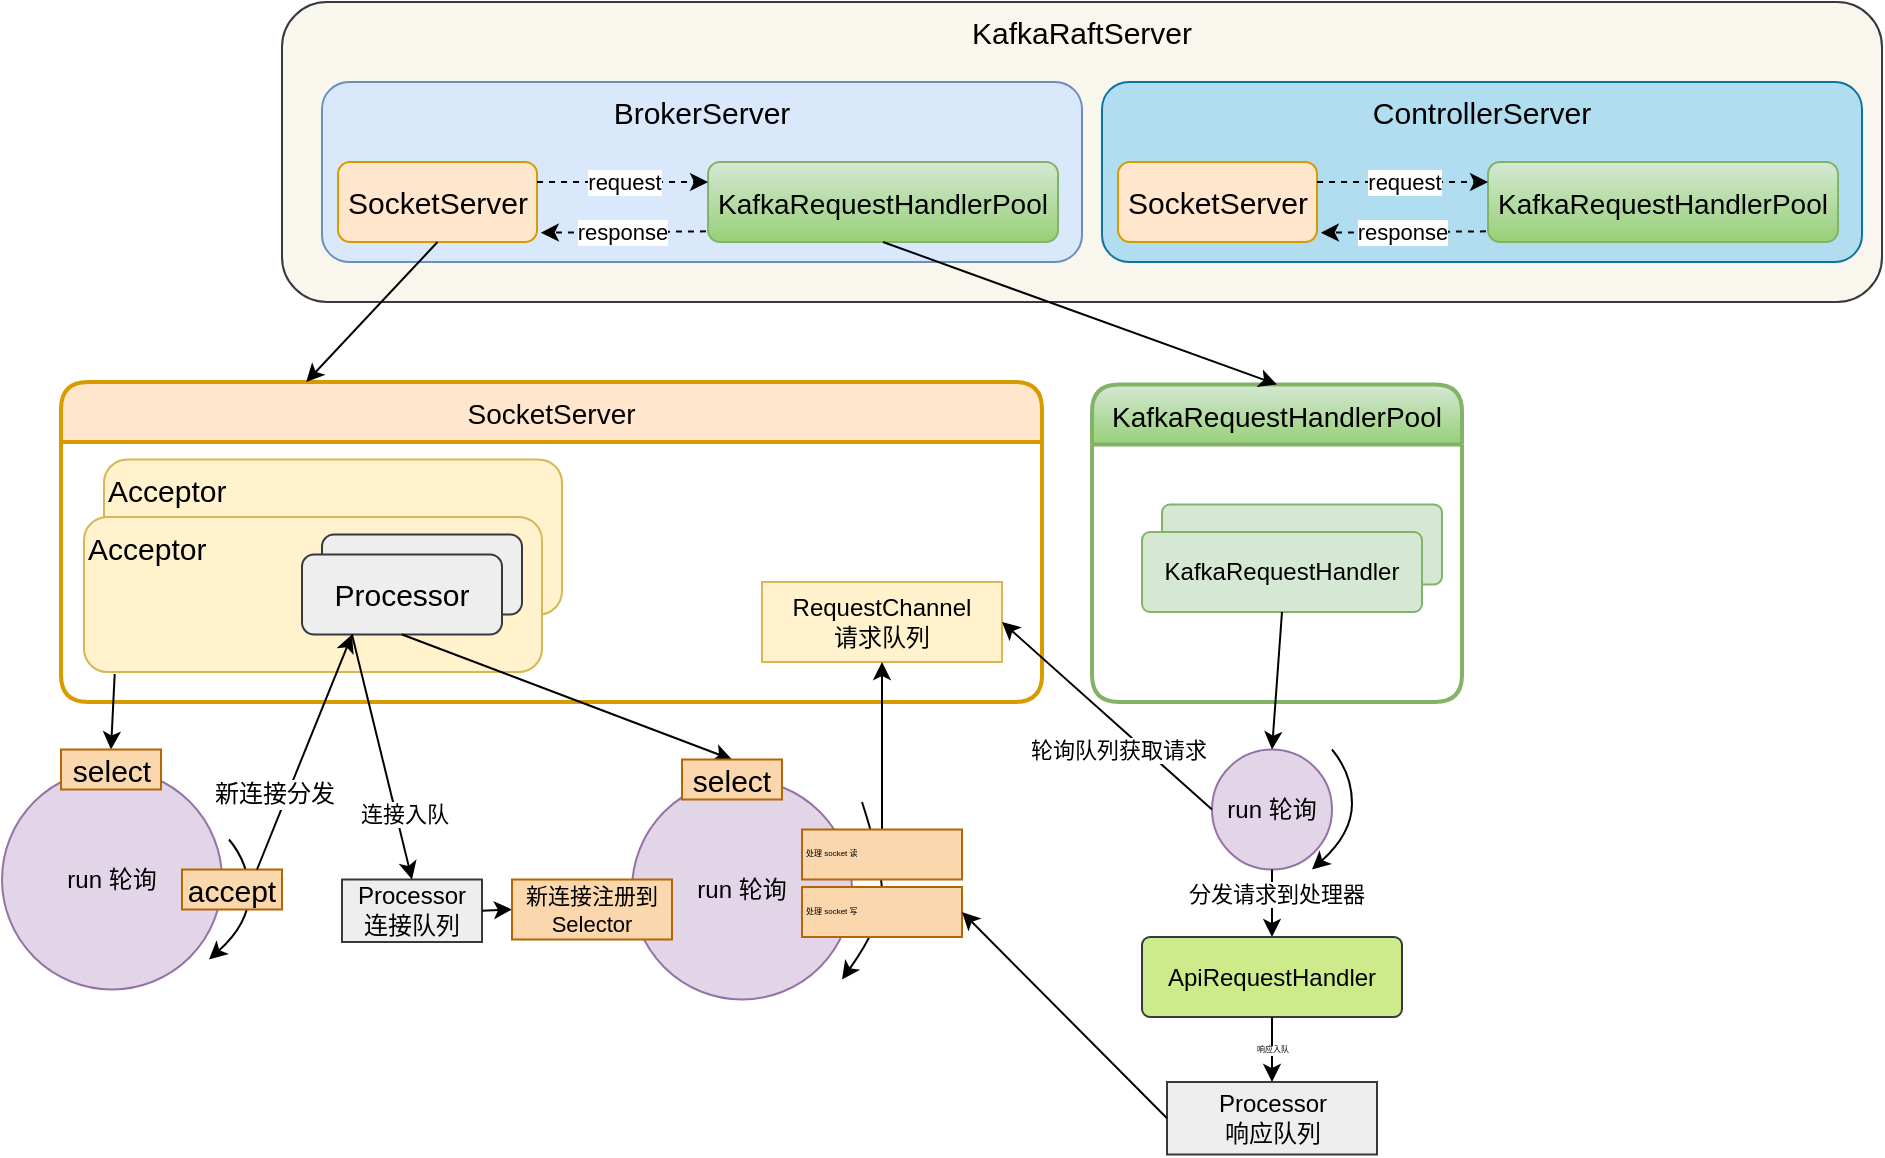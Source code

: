 <mxfile version="15.8.2" type="device"><diagram id="QY-BEr07iG2nazsXIPME" name="Page-1"><mxGraphModel dx="946" dy="557" grid="1" gridSize="10" guides="1" tooltips="1" connect="1" arrows="1" fold="1" page="1" pageScale="1" pageWidth="850" pageHeight="1100" math="0" shadow="0"><root><mxCell id="0"/><mxCell id="1" parent="0"/><mxCell id="i-WUteLV3mf_tlFbAGSq-66" value="KafkaRequestHandler" style="rounded=1;arcSize=10;whiteSpace=wrap;html=1;align=center;fillColor=#d5e8d4;strokeColor=#82b366;" vertex="1" parent="1"><mxGeometry x="670" y="361.25" width="140" height="40" as="geometry"/></mxCell><mxCell id="i-WUteLV3mf_tlFbAGSq-52" value="KafkaRaftServer" style="rounded=1;whiteSpace=wrap;html=1;fontSize=15;verticalAlign=top;fillColor=#f9f7ed;strokeColor=#36393d;" vertex="1" parent="1"><mxGeometry x="230" y="110" width="800" height="150" as="geometry"/></mxCell><mxCell id="i-WUteLV3mf_tlFbAGSq-53" value="BrokerServer" style="rounded=1;whiteSpace=wrap;html=1;fontSize=15;fillColor=#dae8fc;strokeColor=#6c8ebf;verticalAlign=top;" vertex="1" parent="1"><mxGeometry x="250" y="150" width="380" height="90" as="geometry"/></mxCell><mxCell id="i-WUteLV3mf_tlFbAGSq-16" value="SocketServer" style="swimlane;childLayout=stackLayout;horizontal=1;startSize=30;horizontalStack=0;rounded=1;fontSize=14;fontStyle=0;strokeWidth=2;resizeParent=0;resizeLast=1;shadow=0;dashed=0;align=center;fillColor=#ffe6cc;strokeColor=#d79b00;" vertex="1" parent="1"><mxGeometry x="119.5" y="300" width="490.5" height="160" as="geometry"/></mxCell><mxCell id="i-WUteLV3mf_tlFbAGSq-50" value="Acceptor" style="rounded=1;whiteSpace=wrap;html=1;fontSize=15;align=left;verticalAlign=top;fillColor=#fff2cc;strokeColor=#d6b656;" vertex="1" parent="1"><mxGeometry x="141" y="338.75" width="229" height="77.5" as="geometry"/></mxCell><mxCell id="i-WUteLV3mf_tlFbAGSq-18" value="Acceptor" style="rounded=1;whiteSpace=wrap;html=1;fontSize=15;align=left;verticalAlign=top;fillColor=#fff2cc;strokeColor=#d6b656;" vertex="1" parent="1"><mxGeometry x="131" y="367.5" width="229" height="77.5" as="geometry"/></mxCell><mxCell id="i-WUteLV3mf_tlFbAGSq-49" value="Processor" style="rounded=1;whiteSpace=wrap;html=1;fontSize=15;fillColor=#eeeeee;strokeColor=#36393d;" vertex="1" parent="1"><mxGeometry x="250" y="376.25" width="100" height="40" as="geometry"/></mxCell><mxCell id="i-WUteLV3mf_tlFbAGSq-39" value="" style="curved=1;endArrow=classic;html=1;rounded=0;" edge="1" parent="1"><mxGeometry width="50" height="50" relative="1" as="geometry"><mxPoint x="203.5" y="528.75" as="sourcePoint"/><mxPoint x="193.5" y="588.75" as="targetPoint"/><Array as="points"><mxPoint x="213.5" y="540.75"/><mxPoint x="213.5" y="570.75"/></Array></mxGeometry></mxCell><mxCell id="l724Npjt5lzutLHmw5j3-35" value="run 轮询" style="ellipse;whiteSpace=wrap;html=1;aspect=fixed;fillColor=#e1d5e7;strokeColor=#9673a6;" parent="1" vertex="1"><mxGeometry x="695" y="483.75" width="60" height="60" as="geometry"/></mxCell><mxCell id="l724Npjt5lzutLHmw5j3-36" value="" style="curved=1;endArrow=classic;html=1;rounded=0;" parent="1" edge="1"><mxGeometry width="50" height="50" relative="1" as="geometry"><mxPoint x="755" y="483.75" as="sourcePoint"/><mxPoint x="745" y="543.75" as="targetPoint"/><Array as="points"><mxPoint x="765" y="495.75"/><mxPoint x="765" y="525.75"/></Array></mxGeometry></mxCell><mxCell id="i-WUteLV3mf_tlFbAGSq-1" value="KafkaRequestHandlerPool" style="swimlane;childLayout=stackLayout;horizontal=1;startSize=30;horizontalStack=0;rounded=1;fontSize=14;fontStyle=0;strokeWidth=2;resizeParent=0;resizeLast=1;shadow=0;dashed=0;align=center;fillColor=#d5e8d4;strokeColor=#82b366;gradientColor=#97d077;" vertex="1" parent="1"><mxGeometry x="635" y="301.25" width="185" height="158.75" as="geometry"/></mxCell><mxCell id="i-WUteLV3mf_tlFbAGSq-3" value="KafkaRequestHandler" style="rounded=1;arcSize=10;whiteSpace=wrap;html=1;align=center;fillColor=#d5e8d4;strokeColor=#82b366;" vertex="1" parent="1"><mxGeometry x="660" y="375" width="140" height="40" as="geometry"/></mxCell><mxCell id="i-WUteLV3mf_tlFbAGSq-4" value="" style="endArrow=classic;html=1;rounded=0;exitX=0.5;exitY=1;exitDx=0;exitDy=0;entryX=0.5;entryY=0;entryDx=0;entryDy=0;" edge="1" parent="1" source="i-WUteLV3mf_tlFbAGSq-3" target="l724Npjt5lzutLHmw5j3-35"><mxGeometry width="50" height="50" relative="1" as="geometry"><mxPoint x="505" y="610" as="sourcePoint"/><mxPoint x="555" y="560" as="targetPoint"/></mxGeometry></mxCell><mxCell id="i-WUteLV3mf_tlFbAGSq-6" value="RequestChannel&lt;br&gt;请求队列" style="whiteSpace=wrap;html=1;strokeColor=#d6b656;fillColor=#fff2cc;" vertex="1" parent="1"><mxGeometry x="470" y="400" width="120" height="40" as="geometry"/></mxCell><mxCell id="i-WUteLV3mf_tlFbAGSq-8" value="" style="endArrow=classic;html=1;rounded=0;entryX=1;entryY=0.5;entryDx=0;entryDy=0;exitX=0;exitY=0.5;exitDx=0;exitDy=0;" edge="1" parent="1" source="l724Npjt5lzutLHmw5j3-35" target="i-WUteLV3mf_tlFbAGSq-6"><mxGeometry width="50" height="50" relative="1" as="geometry"><mxPoint x="785" y="470" as="sourcePoint"/><mxPoint x="835" y="420" as="targetPoint"/></mxGeometry></mxCell><mxCell id="i-WUteLV3mf_tlFbAGSq-9" value="轮询队列获取请求" style="edgeLabel;html=1;align=center;verticalAlign=middle;resizable=0;points=[];" vertex="1" connectable="0" parent="i-WUteLV3mf_tlFbAGSq-8"><mxGeometry x="0.183" y="-1" relative="1" as="geometry"><mxPoint x="14" y="26" as="offset"/></mxGeometry></mxCell><mxCell id="i-WUteLV3mf_tlFbAGSq-10" value="" style="endArrow=classic;html=1;rounded=0;exitX=0.5;exitY=1;exitDx=0;exitDy=0;entryX=0.5;entryY=0;entryDx=0;entryDy=0;" edge="1" parent="1" source="l724Npjt5lzutLHmw5j3-35" target="i-WUteLV3mf_tlFbAGSq-12"><mxGeometry width="50" height="50" relative="1" as="geometry"><mxPoint x="535" y="693.75" as="sourcePoint"/><mxPoint x="725" y="593.75" as="targetPoint"/></mxGeometry></mxCell><mxCell id="i-WUteLV3mf_tlFbAGSq-13" value="分发请求到处理器" style="edgeLabel;html=1;align=center;verticalAlign=middle;resizable=0;points=[];" vertex="1" connectable="0" parent="i-WUteLV3mf_tlFbAGSq-10"><mxGeometry x="-0.333" y="2" relative="1" as="geometry"><mxPoint as="offset"/></mxGeometry></mxCell><mxCell id="i-WUteLV3mf_tlFbAGSq-12" value="ApiRequestHandler" style="rounded=1;arcSize=10;whiteSpace=wrap;html=1;align=center;fillColor=#cdeb8b;strokeColor=#36393d;" vertex="1" parent="1"><mxGeometry x="660" y="577.5" width="130" height="40" as="geometry"/></mxCell><mxCell id="i-WUteLV3mf_tlFbAGSq-19" value="" style="endArrow=classic;html=1;rounded=0;fontSize=15;exitX=0.067;exitY=1.013;exitDx=0;exitDy=0;entryX=0.5;entryY=0;entryDx=0;entryDy=0;exitPerimeter=0;" edge="1" parent="1" source="i-WUteLV3mf_tlFbAGSq-18" target="i-WUteLV3mf_tlFbAGSq-24"><mxGeometry width="50" height="50" relative="1" as="geometry"><mxPoint x="242.5" y="576.25" as="sourcePoint"/><mxPoint x="256.5" y="466.25" as="targetPoint"/></mxGeometry></mxCell><mxCell id="i-WUteLV3mf_tlFbAGSq-22" value="run 轮询" style="ellipse;whiteSpace=wrap;html=1;aspect=fixed;fillColor=#e1d5e7;strokeColor=#9673a6;" vertex="1" parent="1"><mxGeometry x="90" y="493.75" width="110" height="110" as="geometry"/></mxCell><mxCell id="i-WUteLV3mf_tlFbAGSq-23" value="" style="curved=1;endArrow=classic;html=1;rounded=0;startArrow=none;" edge="1" parent="1"><mxGeometry width="50" height="50" relative="1" as="geometry"><mxPoint x="520" y="510" as="sourcePoint"/><mxPoint x="510" y="598.75" as="targetPoint"/><Array as="points"><mxPoint x="530" y="540.75"/><mxPoint x="530" y="570.75"/></Array></mxGeometry></mxCell><mxCell id="i-WUteLV3mf_tlFbAGSq-24" value="select" style="rounded=0;whiteSpace=wrap;html=1;fontSize=15;fillColor=#fad7ac;strokeColor=#b46504;" vertex="1" parent="1"><mxGeometry x="119.5" y="483.75" width="50" height="20" as="geometry"/></mxCell><mxCell id="i-WUteLV3mf_tlFbAGSq-25" value="accept" style="rounded=0;whiteSpace=wrap;html=1;fontSize=15;fillColor=#fad7ac;strokeColor=#b46504;" vertex="1" parent="1"><mxGeometry x="180" y="543.75" width="50" height="20" as="geometry"/></mxCell><mxCell id="i-WUteLV3mf_tlFbAGSq-26" value="" style="endArrow=classic;html=1;rounded=0;fontSize=15;exitX=0.75;exitY=0;exitDx=0;exitDy=0;entryX=0.25;entryY=1;entryDx=0;entryDy=0;" edge="1" parent="1" source="i-WUteLV3mf_tlFbAGSq-25" target="i-WUteLV3mf_tlFbAGSq-27"><mxGeometry width="50" height="50" relative="1" as="geometry"><mxPoint x="480" y="611.25" as="sourcePoint"/><mxPoint x="500" y="601.25" as="targetPoint"/></mxGeometry></mxCell><mxCell id="i-WUteLV3mf_tlFbAGSq-34" value="新连接分发" style="edgeLabel;html=1;align=center;verticalAlign=middle;resizable=0;points=[];fontSize=12;" vertex="1" connectable="0" parent="i-WUteLV3mf_tlFbAGSq-26"><mxGeometry x="-0.441" y="-1" relative="1" as="geometry"><mxPoint x="-6" y="-5" as="offset"/></mxGeometry></mxCell><mxCell id="i-WUteLV3mf_tlFbAGSq-27" value="Processor" style="rounded=1;whiteSpace=wrap;html=1;fontSize=15;fillColor=#eeeeee;strokeColor=#36393d;" vertex="1" parent="1"><mxGeometry x="240" y="386.25" width="100" height="40" as="geometry"/></mxCell><mxCell id="i-WUteLV3mf_tlFbAGSq-28" value="Processor&lt;br&gt;连接队列" style="rounded=0;whiteSpace=wrap;html=1;fontSize=12;fillColor=#eeeeee;strokeColor=#36393d;" vertex="1" parent="1"><mxGeometry x="260" y="548.75" width="70" height="31.25" as="geometry"/></mxCell><mxCell id="i-WUteLV3mf_tlFbAGSq-29" value="run 轮询" style="ellipse;whiteSpace=wrap;html=1;aspect=fixed;fillColor=#e1d5e7;strokeColor=#9673a6;" vertex="1" parent="1"><mxGeometry x="405" y="498.75" width="110" height="110" as="geometry"/></mxCell><mxCell id="i-WUteLV3mf_tlFbAGSq-31" value="" style="endArrow=classic;html=1;rounded=0;fontSize=12;exitX=0.5;exitY=1;exitDx=0;exitDy=0;entryX=0.5;entryY=0;entryDx=0;entryDy=0;" edge="1" parent="1" source="i-WUteLV3mf_tlFbAGSq-27" target="i-WUteLV3mf_tlFbAGSq-36"><mxGeometry width="50" height="50" relative="1" as="geometry"><mxPoint x="785" y="536.25" as="sourcePoint"/><mxPoint x="835" y="486.25" as="targetPoint"/></mxGeometry></mxCell><mxCell id="i-WUteLV3mf_tlFbAGSq-32" value="" style="endArrow=classic;html=1;rounded=0;fontSize=12;exitX=1;exitY=0.5;exitDx=0;exitDy=0;entryX=0;entryY=0.5;entryDx=0;entryDy=0;" edge="1" parent="1" source="i-WUteLV3mf_tlFbAGSq-28" target="i-WUteLV3mf_tlFbAGSq-33"><mxGeometry width="50" height="50" relative="1" as="geometry"><mxPoint x="420" y="663.75" as="sourcePoint"/><mxPoint x="440" y="563.75" as="targetPoint"/></mxGeometry></mxCell><mxCell id="i-WUteLV3mf_tlFbAGSq-33" value="&lt;font style=&quot;font-size: 11px&quot;&gt;新连接注册到 Selector&lt;/font&gt;" style="rounded=0;whiteSpace=wrap;html=1;fontSize=4;fillColor=#fad7ac;strokeColor=#b46504;" vertex="1" parent="1"><mxGeometry x="345" y="548.75" width="80" height="30" as="geometry"/></mxCell><mxCell id="i-WUteLV3mf_tlFbAGSq-36" value="select" style="rounded=0;whiteSpace=wrap;html=1;fontSize=15;fillColor=#fad7ac;strokeColor=#b46504;" vertex="1" parent="1"><mxGeometry x="430" y="488.75" width="50" height="20" as="geometry"/></mxCell><mxCell id="i-WUteLV3mf_tlFbAGSq-40" value="" style="endArrow=classic;html=1;rounded=0;fontSize=4;exitX=0.5;exitY=0;exitDx=0;exitDy=0;entryX=0.5;entryY=1;entryDx=0;entryDy=0;" edge="1" parent="1" source="i-WUteLV3mf_tlFbAGSq-37" target="i-WUteLV3mf_tlFbAGSq-6"><mxGeometry width="50" height="50" relative="1" as="geometry"><mxPoint x="820" y="526.25" as="sourcePoint"/><mxPoint x="870" y="476.25" as="targetPoint"/></mxGeometry></mxCell><mxCell id="i-WUteLV3mf_tlFbAGSq-42" value="Processor&lt;br&gt;响应队列" style="whiteSpace=wrap;html=1;strokeColor=#36393d;fillColor=#eeeeee;" vertex="1" parent="1"><mxGeometry x="672.5" y="650" width="105" height="36.25" as="geometry"/></mxCell><mxCell id="i-WUteLV3mf_tlFbAGSq-43" value="处理 socket 写" style="rounded=0;whiteSpace=wrap;html=1;fontSize=4;align=left;fillColor=#fad7ac;strokeColor=#b46504;" vertex="1" parent="1"><mxGeometry x="490" y="552.5" width="80" height="25" as="geometry"/></mxCell><mxCell id="i-WUteLV3mf_tlFbAGSq-44" value="" style="endArrow=classic;html=1;rounded=0;fontSize=4;exitX=0;exitY=0.5;exitDx=0;exitDy=0;entryX=1;entryY=0.5;entryDx=0;entryDy=0;" edge="1" parent="1" source="i-WUteLV3mf_tlFbAGSq-42" target="i-WUteLV3mf_tlFbAGSq-43"><mxGeometry width="50" height="50" relative="1" as="geometry"><mxPoint x="910" y="640" as="sourcePoint"/><mxPoint x="960" y="590" as="targetPoint"/></mxGeometry></mxCell><mxCell id="i-WUteLV3mf_tlFbAGSq-45" value="响应入队" style="endArrow=classic;html=1;rounded=0;fontSize=4;exitX=0.5;exitY=1;exitDx=0;exitDy=0;entryX=0.5;entryY=0;entryDx=0;entryDy=0;" edge="1" parent="1" source="i-WUteLV3mf_tlFbAGSq-12" target="i-WUteLV3mf_tlFbAGSq-42"><mxGeometry width="50" height="50" relative="1" as="geometry"><mxPoint x="820" y="643.75" as="sourcePoint"/><mxPoint x="870" y="593.75" as="targetPoint"/></mxGeometry></mxCell><mxCell id="i-WUteLV3mf_tlFbAGSq-47" value="" style="endArrow=classic;html=1;rounded=0;fontSize=11;exitX=0.25;exitY=1;exitDx=0;exitDy=0;entryX=0.5;entryY=0;entryDx=0;entryDy=0;" edge="1" parent="1" source="i-WUteLV3mf_tlFbAGSq-27" target="i-WUteLV3mf_tlFbAGSq-28"><mxGeometry width="50" height="50" relative="1" as="geometry"><mxPoint x="320" y="506.25" as="sourcePoint"/><mxPoint x="370" y="456.25" as="targetPoint"/></mxGeometry></mxCell><mxCell id="i-WUteLV3mf_tlFbAGSq-48" value="连接入队" style="edgeLabel;html=1;align=center;verticalAlign=middle;resizable=0;points=[];fontSize=11;" vertex="1" connectable="0" parent="i-WUteLV3mf_tlFbAGSq-47"><mxGeometry x="0.283" relative="1" as="geometry"><mxPoint x="6" y="11" as="offset"/></mxGeometry></mxCell><mxCell id="i-WUteLV3mf_tlFbAGSq-37" value="处理 socket 读" style="rounded=0;whiteSpace=wrap;html=1;fontSize=4;align=left;fillColor=#fad7ac;strokeColor=#b46504;" vertex="1" parent="1"><mxGeometry x="490" y="523.75" width="80" height="25" as="geometry"/></mxCell><mxCell id="i-WUteLV3mf_tlFbAGSq-55" value="SocketServer" style="rounded=1;whiteSpace=wrap;html=1;fontSize=15;fillColor=#ffe6cc;strokeColor=#d79b00;verticalAlign=middle;" vertex="1" parent="1"><mxGeometry x="258.02" y="190" width="99.5" height="40" as="geometry"/></mxCell><mxCell id="i-WUteLV3mf_tlFbAGSq-56" value="&lt;span style=&quot;font-size: 14px&quot;&gt;KafkaRequestHandlerPool&lt;/span&gt;" style="rounded=1;whiteSpace=wrap;html=1;fontSize=15;fillColor=#d5e8d4;strokeColor=#82b366;verticalAlign=middle;gradientColor=#97d077;" vertex="1" parent="1"><mxGeometry x="443.02" y="190" width="175" height="40" as="geometry"/></mxCell><mxCell id="i-WUteLV3mf_tlFbAGSq-57" value="request" style="endArrow=classic;html=1;rounded=0;fontSize=11;exitX=1;exitY=0.25;exitDx=0;exitDy=0;entryX=0;entryY=0.25;entryDx=0;entryDy=0;dashed=1;" edge="1" parent="1" source="i-WUteLV3mf_tlFbAGSq-55" target="i-WUteLV3mf_tlFbAGSq-56"><mxGeometry width="50" height="50" relative="1" as="geometry"><mxPoint x="418.02" y="210" as="sourcePoint"/><mxPoint x="468.02" y="160" as="targetPoint"/></mxGeometry></mxCell><mxCell id="i-WUteLV3mf_tlFbAGSq-58" value="response" style="endArrow=classic;html=1;rounded=0;fontSize=11;exitX=-0.006;exitY=0.867;exitDx=0;exitDy=0;exitPerimeter=0;entryX=1.019;entryY=0.883;entryDx=0;entryDy=0;entryPerimeter=0;dashed=1;" edge="1" parent="1" source="i-WUteLV3mf_tlFbAGSq-56" target="i-WUteLV3mf_tlFbAGSq-55"><mxGeometry width="50" height="50" relative="1" as="geometry"><mxPoint x="298.02" y="320" as="sourcePoint"/><mxPoint x="348.02" y="270" as="targetPoint"/></mxGeometry></mxCell><mxCell id="i-WUteLV3mf_tlFbAGSq-59" value="" style="endArrow=classic;html=1;rounded=0;fontSize=11;exitX=0.5;exitY=1;exitDx=0;exitDy=0;entryX=0.25;entryY=0;entryDx=0;entryDy=0;" edge="1" parent="1" source="i-WUteLV3mf_tlFbAGSq-55" target="i-WUteLV3mf_tlFbAGSq-16"><mxGeometry width="50" height="50" relative="1" as="geometry"><mxPoint x="190" y="250" as="sourcePoint"/><mxPoint x="240" y="200" as="targetPoint"/></mxGeometry></mxCell><mxCell id="i-WUteLV3mf_tlFbAGSq-60" value="" style="endArrow=classic;html=1;rounded=0;fontSize=11;exitX=0.5;exitY=1;exitDx=0;exitDy=0;entryX=0.5;entryY=0;entryDx=0;entryDy=0;" edge="1" parent="1" source="i-WUteLV3mf_tlFbAGSq-56" target="i-WUteLV3mf_tlFbAGSq-1"><mxGeometry width="50" height="50" relative="1" as="geometry"><mxPoint x="670" y="320" as="sourcePoint"/><mxPoint x="720" y="270" as="targetPoint"/></mxGeometry></mxCell><mxCell id="i-WUteLV3mf_tlFbAGSq-61" value="ControllerServer" style="rounded=1;whiteSpace=wrap;html=1;fontSize=15;verticalAlign=top;fillColor=#b1ddf0;strokeColor=#10739e;" vertex="1" parent="1"><mxGeometry x="640" y="150" width="380" height="90" as="geometry"/></mxCell><mxCell id="i-WUteLV3mf_tlFbAGSq-62" value="SocketServer" style="rounded=1;whiteSpace=wrap;html=1;fontSize=15;fillColor=#ffe6cc;strokeColor=#d79b00;verticalAlign=middle;" vertex="1" parent="1"><mxGeometry x="648.02" y="190" width="99.5" height="40" as="geometry"/></mxCell><mxCell id="i-WUteLV3mf_tlFbAGSq-63" value="&lt;span style=&quot;font-size: 14px&quot;&gt;KafkaRequestHandlerPool&lt;/span&gt;" style="rounded=1;whiteSpace=wrap;html=1;fontSize=15;fillColor=#d5e8d4;strokeColor=#82b366;verticalAlign=middle;gradientColor=#97d077;" vertex="1" parent="1"><mxGeometry x="833.02" y="190" width="175" height="40" as="geometry"/></mxCell><mxCell id="i-WUteLV3mf_tlFbAGSq-64" value="request" style="endArrow=classic;html=1;rounded=0;fontSize=11;exitX=1;exitY=0.25;exitDx=0;exitDy=0;entryX=0;entryY=0.25;entryDx=0;entryDy=0;dashed=1;" edge="1" parent="1" source="i-WUteLV3mf_tlFbAGSq-62" target="i-WUteLV3mf_tlFbAGSq-63"><mxGeometry width="50" height="50" relative="1" as="geometry"><mxPoint x="808.02" y="210" as="sourcePoint"/><mxPoint x="858.02" y="160" as="targetPoint"/></mxGeometry></mxCell><mxCell id="i-WUteLV3mf_tlFbAGSq-65" value="response" style="endArrow=classic;html=1;rounded=0;fontSize=11;exitX=-0.006;exitY=0.867;exitDx=0;exitDy=0;exitPerimeter=0;entryX=1.019;entryY=0.883;entryDx=0;entryDy=0;entryPerimeter=0;dashed=1;" edge="1" parent="1" source="i-WUteLV3mf_tlFbAGSq-63" target="i-WUteLV3mf_tlFbAGSq-62"><mxGeometry width="50" height="50" relative="1" as="geometry"><mxPoint x="688.02" y="320" as="sourcePoint"/><mxPoint x="738.02" y="270" as="targetPoint"/></mxGeometry></mxCell></root></mxGraphModel></diagram></mxfile>